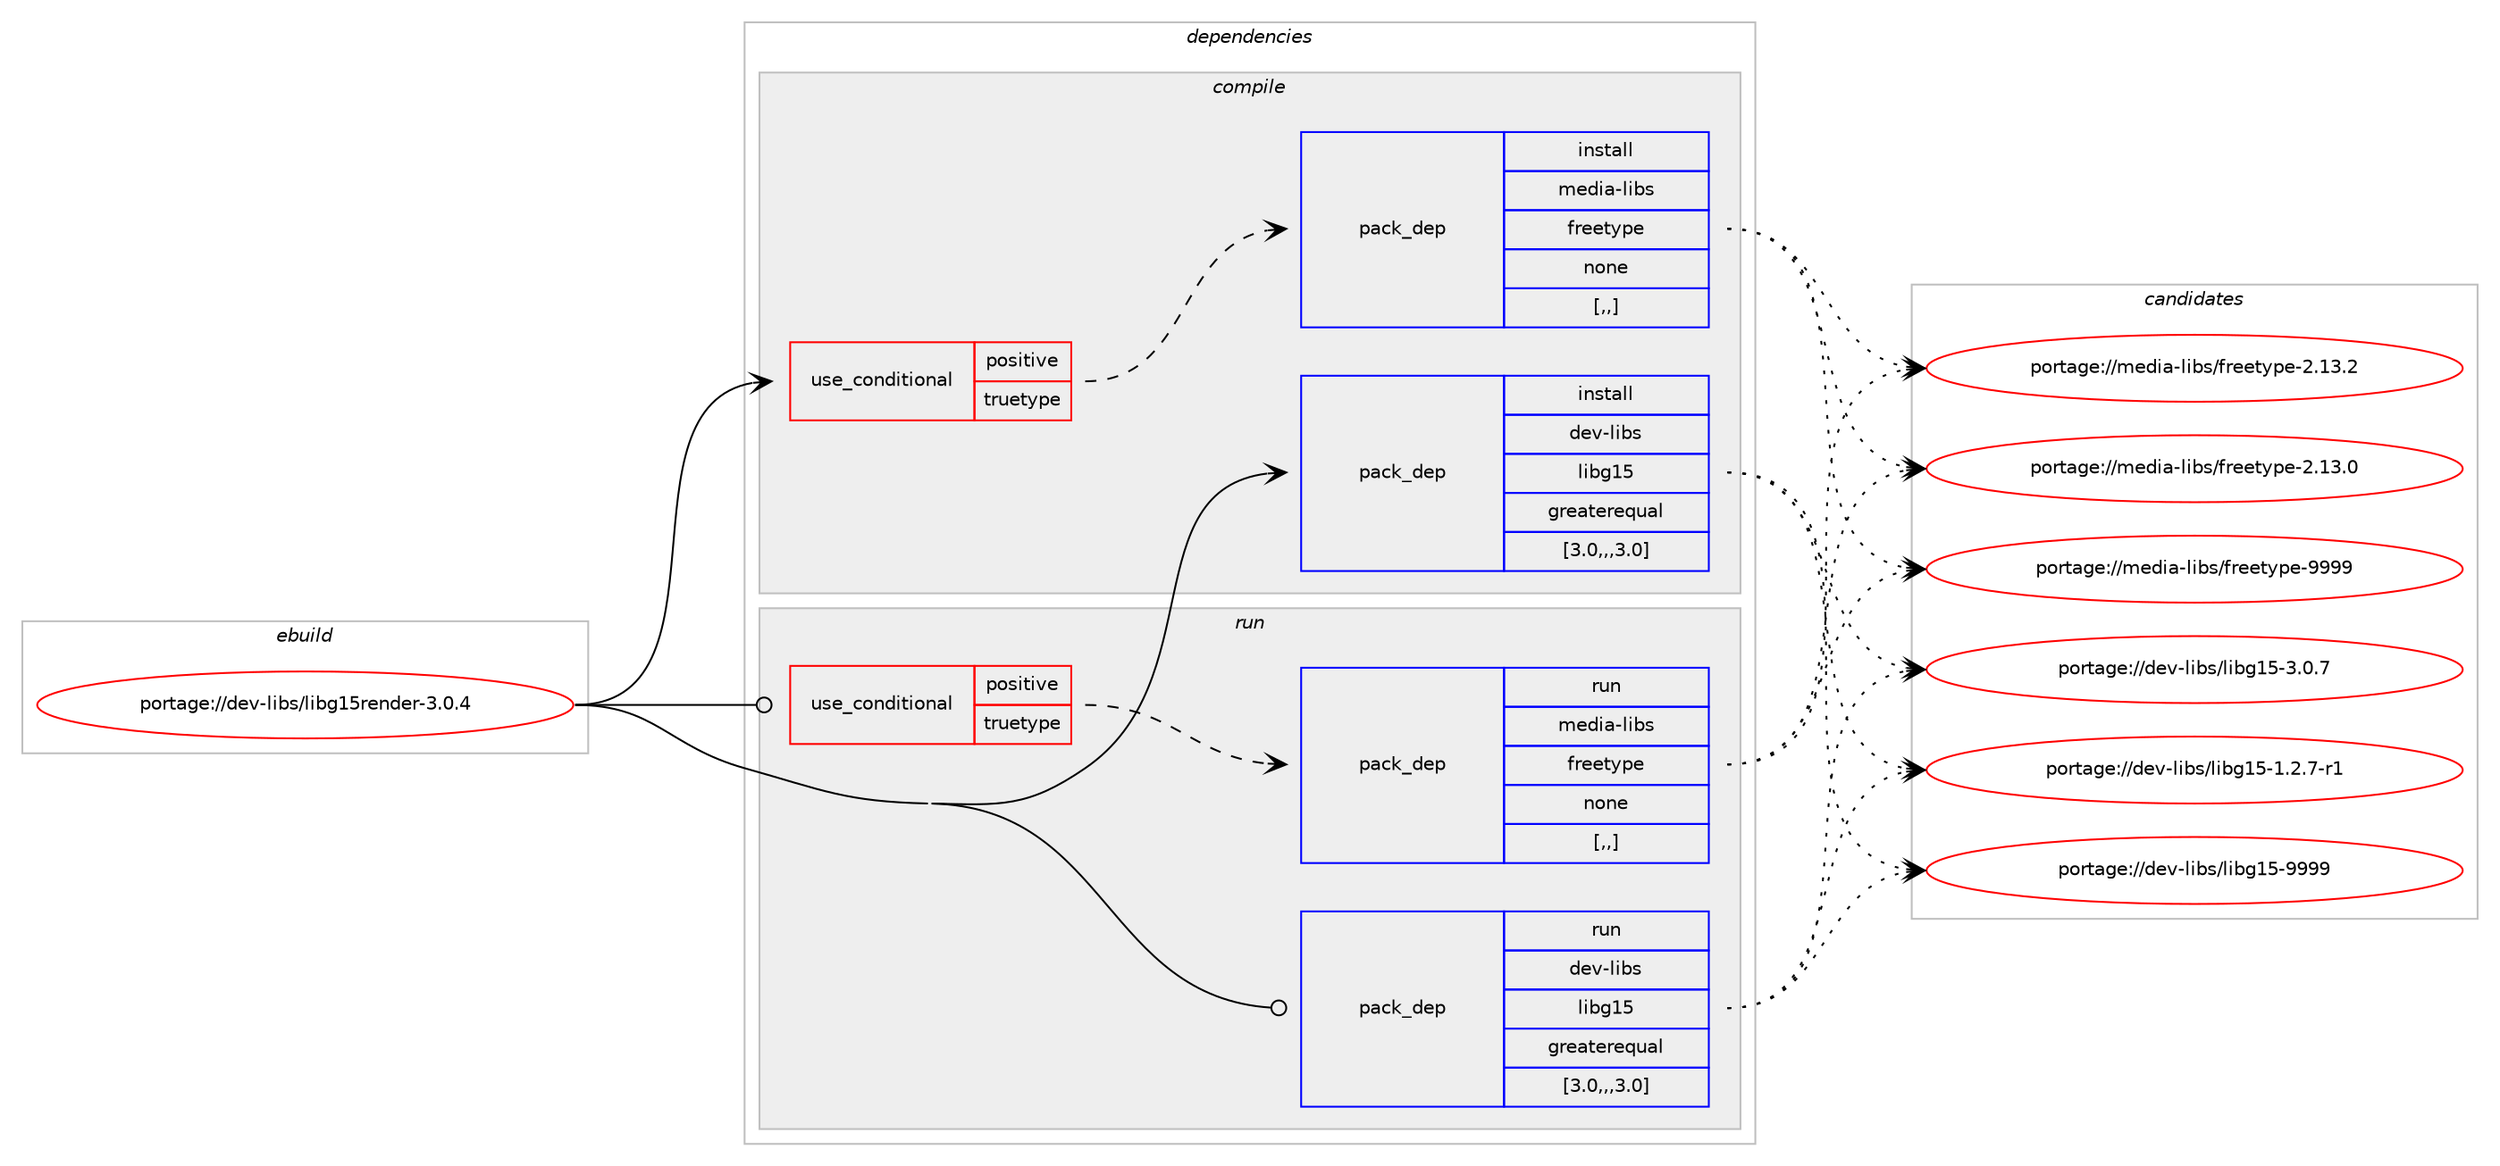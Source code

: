 digraph prolog {

# *************
# Graph options
# *************

newrank=true;
concentrate=true;
compound=true;
graph [rankdir=LR,fontname=Helvetica,fontsize=10,ranksep=1.5];#, ranksep=2.5, nodesep=0.2];
edge  [arrowhead=vee];
node  [fontname=Helvetica,fontsize=10];

# **********
# The ebuild
# **********

subgraph cluster_leftcol {
color=gray;
label=<<i>ebuild</i>>;
id [label="portage://dev-libs/libg15render-3.0.4", color=red, width=4, href="../dev-libs/libg15render-3.0.4.svg"];
}

# ****************
# The dependencies
# ****************

subgraph cluster_midcol {
color=gray;
label=<<i>dependencies</i>>;
subgraph cluster_compile {
fillcolor="#eeeeee";
style=filled;
label=<<i>compile</i>>;
subgraph cond26783 {
dependency110048 [label=<<TABLE BORDER="0" CELLBORDER="1" CELLSPACING="0" CELLPADDING="4"><TR><TD ROWSPAN="3" CELLPADDING="10">use_conditional</TD></TR><TR><TD>positive</TD></TR><TR><TD>truetype</TD></TR></TABLE>>, shape=none, color=red];
subgraph pack82072 {
dependency110049 [label=<<TABLE BORDER="0" CELLBORDER="1" CELLSPACING="0" CELLPADDING="4" WIDTH="220"><TR><TD ROWSPAN="6" CELLPADDING="30">pack_dep</TD></TR><TR><TD WIDTH="110">install</TD></TR><TR><TD>media-libs</TD></TR><TR><TD>freetype</TD></TR><TR><TD>none</TD></TR><TR><TD>[,,]</TD></TR></TABLE>>, shape=none, color=blue];
}
dependency110048:e -> dependency110049:w [weight=20,style="dashed",arrowhead="vee"];
}
id:e -> dependency110048:w [weight=20,style="solid",arrowhead="vee"];
subgraph pack82073 {
dependency110050 [label=<<TABLE BORDER="0" CELLBORDER="1" CELLSPACING="0" CELLPADDING="4" WIDTH="220"><TR><TD ROWSPAN="6" CELLPADDING="30">pack_dep</TD></TR><TR><TD WIDTH="110">install</TD></TR><TR><TD>dev-libs</TD></TR><TR><TD>libg15</TD></TR><TR><TD>greaterequal</TD></TR><TR><TD>[3.0,,,3.0]</TD></TR></TABLE>>, shape=none, color=blue];
}
id:e -> dependency110050:w [weight=20,style="solid",arrowhead="vee"];
}
subgraph cluster_compileandrun {
fillcolor="#eeeeee";
style=filled;
label=<<i>compile and run</i>>;
}
subgraph cluster_run {
fillcolor="#eeeeee";
style=filled;
label=<<i>run</i>>;
subgraph cond26784 {
dependency110051 [label=<<TABLE BORDER="0" CELLBORDER="1" CELLSPACING="0" CELLPADDING="4"><TR><TD ROWSPAN="3" CELLPADDING="10">use_conditional</TD></TR><TR><TD>positive</TD></TR><TR><TD>truetype</TD></TR></TABLE>>, shape=none, color=red];
subgraph pack82074 {
dependency110052 [label=<<TABLE BORDER="0" CELLBORDER="1" CELLSPACING="0" CELLPADDING="4" WIDTH="220"><TR><TD ROWSPAN="6" CELLPADDING="30">pack_dep</TD></TR><TR><TD WIDTH="110">run</TD></TR><TR><TD>media-libs</TD></TR><TR><TD>freetype</TD></TR><TR><TD>none</TD></TR><TR><TD>[,,]</TD></TR></TABLE>>, shape=none, color=blue];
}
dependency110051:e -> dependency110052:w [weight=20,style="dashed",arrowhead="vee"];
}
id:e -> dependency110051:w [weight=20,style="solid",arrowhead="odot"];
subgraph pack82075 {
dependency110053 [label=<<TABLE BORDER="0" CELLBORDER="1" CELLSPACING="0" CELLPADDING="4" WIDTH="220"><TR><TD ROWSPAN="6" CELLPADDING="30">pack_dep</TD></TR><TR><TD WIDTH="110">run</TD></TR><TR><TD>dev-libs</TD></TR><TR><TD>libg15</TD></TR><TR><TD>greaterequal</TD></TR><TR><TD>[3.0,,,3.0]</TD></TR></TABLE>>, shape=none, color=blue];
}
id:e -> dependency110053:w [weight=20,style="solid",arrowhead="odot"];
}
}

# **************
# The candidates
# **************

subgraph cluster_choices {
rank=same;
color=gray;
label=<<i>candidates</i>>;

subgraph choice82072 {
color=black;
nodesep=1;
choice109101100105974510810598115471021141011011161211121014557575757 [label="portage://media-libs/freetype-9999", color=red, width=4,href="../media-libs/freetype-9999.svg"];
choice1091011001059745108105981154710211410110111612111210145504649514650 [label="portage://media-libs/freetype-2.13.2", color=red, width=4,href="../media-libs/freetype-2.13.2.svg"];
choice1091011001059745108105981154710211410110111612111210145504649514648 [label="portage://media-libs/freetype-2.13.0", color=red, width=4,href="../media-libs/freetype-2.13.0.svg"];
dependency110049:e -> choice109101100105974510810598115471021141011011161211121014557575757:w [style=dotted,weight="100"];
dependency110049:e -> choice1091011001059745108105981154710211410110111612111210145504649514650:w [style=dotted,weight="100"];
dependency110049:e -> choice1091011001059745108105981154710211410110111612111210145504649514648:w [style=dotted,weight="100"];
}
subgraph choice82073 {
color=black;
nodesep=1;
choice1001011184510810598115471081059810349534557575757 [label="portage://dev-libs/libg15-9999", color=red, width=4,href="../dev-libs/libg15-9999.svg"];
choice100101118451081059811547108105981034953455146484655 [label="portage://dev-libs/libg15-3.0.7", color=red, width=4,href="../dev-libs/libg15-3.0.7.svg"];
choice1001011184510810598115471081059810349534549465046554511449 [label="portage://dev-libs/libg15-1.2.7-r1", color=red, width=4,href="../dev-libs/libg15-1.2.7-r1.svg"];
dependency110050:e -> choice1001011184510810598115471081059810349534557575757:w [style=dotted,weight="100"];
dependency110050:e -> choice100101118451081059811547108105981034953455146484655:w [style=dotted,weight="100"];
dependency110050:e -> choice1001011184510810598115471081059810349534549465046554511449:w [style=dotted,weight="100"];
}
subgraph choice82074 {
color=black;
nodesep=1;
choice109101100105974510810598115471021141011011161211121014557575757 [label="portage://media-libs/freetype-9999", color=red, width=4,href="../media-libs/freetype-9999.svg"];
choice1091011001059745108105981154710211410110111612111210145504649514650 [label="portage://media-libs/freetype-2.13.2", color=red, width=4,href="../media-libs/freetype-2.13.2.svg"];
choice1091011001059745108105981154710211410110111612111210145504649514648 [label="portage://media-libs/freetype-2.13.0", color=red, width=4,href="../media-libs/freetype-2.13.0.svg"];
dependency110052:e -> choice109101100105974510810598115471021141011011161211121014557575757:w [style=dotted,weight="100"];
dependency110052:e -> choice1091011001059745108105981154710211410110111612111210145504649514650:w [style=dotted,weight="100"];
dependency110052:e -> choice1091011001059745108105981154710211410110111612111210145504649514648:w [style=dotted,weight="100"];
}
subgraph choice82075 {
color=black;
nodesep=1;
choice1001011184510810598115471081059810349534557575757 [label="portage://dev-libs/libg15-9999", color=red, width=4,href="../dev-libs/libg15-9999.svg"];
choice100101118451081059811547108105981034953455146484655 [label="portage://dev-libs/libg15-3.0.7", color=red, width=4,href="../dev-libs/libg15-3.0.7.svg"];
choice1001011184510810598115471081059810349534549465046554511449 [label="portage://dev-libs/libg15-1.2.7-r1", color=red, width=4,href="../dev-libs/libg15-1.2.7-r1.svg"];
dependency110053:e -> choice1001011184510810598115471081059810349534557575757:w [style=dotted,weight="100"];
dependency110053:e -> choice100101118451081059811547108105981034953455146484655:w [style=dotted,weight="100"];
dependency110053:e -> choice1001011184510810598115471081059810349534549465046554511449:w [style=dotted,weight="100"];
}
}

}
